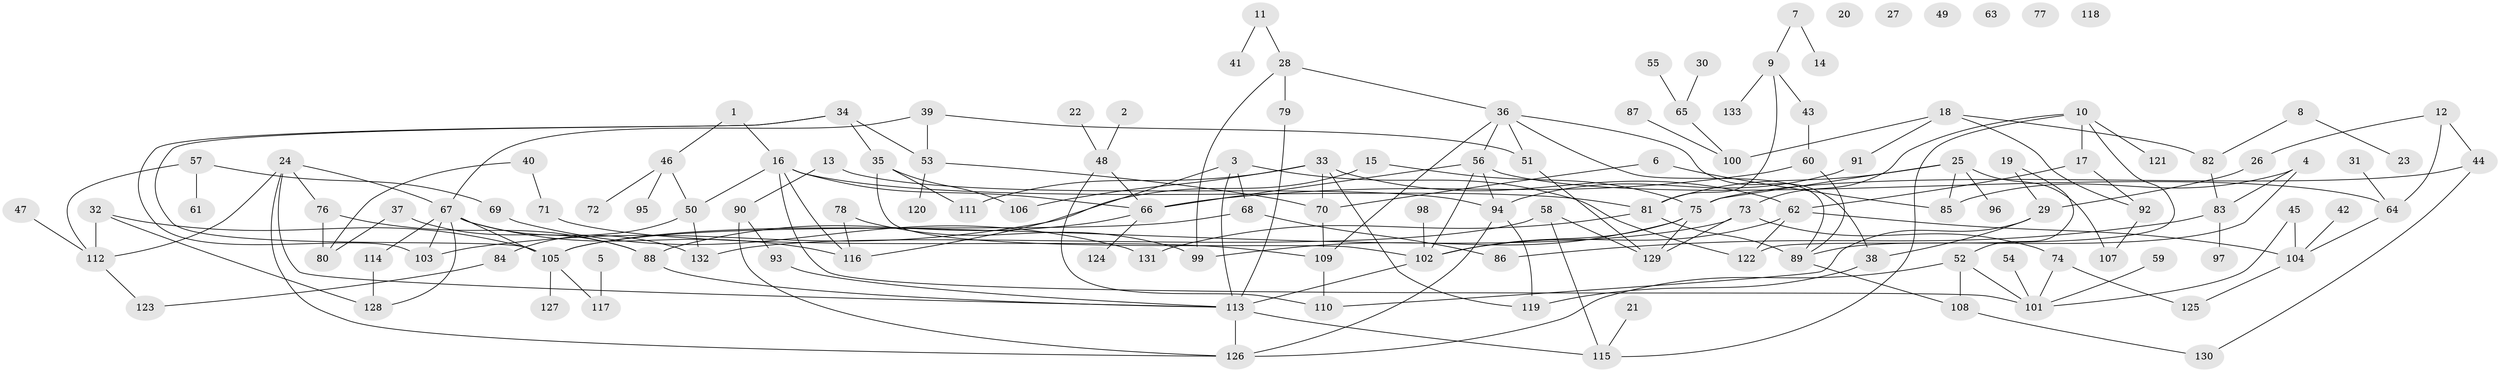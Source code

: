 // coarse degree distribution, {1: 0.38461538461538464, 0: 0.15384615384615385, 4: 0.07692307692307693, 2: 0.1282051282051282, 7: 0.07692307692307693, 12: 0.02564102564102564, 6: 0.07692307692307693, 5: 0.05128205128205128, 10: 0.02564102564102564}
// Generated by graph-tools (version 1.1) at 2025/42/03/04/25 21:42:25]
// undirected, 133 vertices, 188 edges
graph export_dot {
graph [start="1"]
  node [color=gray90,style=filled];
  1;
  2;
  3;
  4;
  5;
  6;
  7;
  8;
  9;
  10;
  11;
  12;
  13;
  14;
  15;
  16;
  17;
  18;
  19;
  20;
  21;
  22;
  23;
  24;
  25;
  26;
  27;
  28;
  29;
  30;
  31;
  32;
  33;
  34;
  35;
  36;
  37;
  38;
  39;
  40;
  41;
  42;
  43;
  44;
  45;
  46;
  47;
  48;
  49;
  50;
  51;
  52;
  53;
  54;
  55;
  56;
  57;
  58;
  59;
  60;
  61;
  62;
  63;
  64;
  65;
  66;
  67;
  68;
  69;
  70;
  71;
  72;
  73;
  74;
  75;
  76;
  77;
  78;
  79;
  80;
  81;
  82;
  83;
  84;
  85;
  86;
  87;
  88;
  89;
  90;
  91;
  92;
  93;
  94;
  95;
  96;
  97;
  98;
  99;
  100;
  101;
  102;
  103;
  104;
  105;
  106;
  107;
  108;
  109;
  110;
  111;
  112;
  113;
  114;
  115;
  116;
  117;
  118;
  119;
  120;
  121;
  122;
  123;
  124;
  125;
  126;
  127;
  128;
  129;
  130;
  131;
  132;
  133;
  1 -- 16;
  1 -- 46;
  2 -- 48;
  3 -- 68;
  3 -- 113;
  3 -- 116;
  3 -- 122;
  4 -- 83;
  4 -- 85;
  4 -- 89;
  5 -- 117;
  6 -- 70;
  6 -- 85;
  7 -- 9;
  7 -- 14;
  8 -- 23;
  8 -- 82;
  9 -- 43;
  9 -- 81;
  9 -- 133;
  10 -- 17;
  10 -- 73;
  10 -- 115;
  10 -- 121;
  10 -- 122;
  11 -- 28;
  11 -- 41;
  12 -- 26;
  12 -- 44;
  12 -- 64;
  13 -- 90;
  13 -- 94;
  15 -- 75;
  15 -- 103;
  16 -- 50;
  16 -- 66;
  16 -- 81;
  16 -- 101;
  16 -- 116;
  17 -- 62;
  17 -- 92;
  18 -- 82;
  18 -- 91;
  18 -- 92;
  18 -- 100;
  19 -- 29;
  19 -- 52;
  21 -- 115;
  22 -- 48;
  24 -- 67;
  24 -- 76;
  24 -- 112;
  24 -- 113;
  24 -- 126;
  25 -- 75;
  25 -- 81;
  25 -- 85;
  25 -- 96;
  25 -- 107;
  26 -- 29;
  28 -- 36;
  28 -- 79;
  28 -- 99;
  29 -- 38;
  29 -- 110;
  30 -- 65;
  31 -- 64;
  32 -- 105;
  32 -- 112;
  32 -- 128;
  33 -- 62;
  33 -- 70;
  33 -- 106;
  33 -- 111;
  33 -- 119;
  34 -- 35;
  34 -- 53;
  34 -- 103;
  34 -- 105;
  35 -- 102;
  35 -- 106;
  35 -- 111;
  36 -- 38;
  36 -- 51;
  36 -- 56;
  36 -- 89;
  36 -- 109;
  37 -- 80;
  37 -- 88;
  38 -- 119;
  39 -- 51;
  39 -- 53;
  39 -- 67;
  40 -- 71;
  40 -- 80;
  42 -- 104;
  43 -- 60;
  44 -- 75;
  44 -- 130;
  45 -- 101;
  45 -- 104;
  46 -- 50;
  46 -- 72;
  46 -- 95;
  47 -- 112;
  48 -- 66;
  48 -- 110;
  50 -- 84;
  50 -- 132;
  51 -- 129;
  52 -- 101;
  52 -- 108;
  52 -- 126;
  53 -- 70;
  53 -- 120;
  54 -- 101;
  55 -- 65;
  56 -- 64;
  56 -- 66;
  56 -- 94;
  56 -- 102;
  57 -- 61;
  57 -- 69;
  57 -- 112;
  58 -- 115;
  58 -- 129;
  58 -- 132;
  59 -- 101;
  60 -- 66;
  60 -- 89;
  62 -- 102;
  62 -- 104;
  62 -- 122;
  64 -- 104;
  65 -- 100;
  66 -- 88;
  66 -- 124;
  67 -- 103;
  67 -- 105;
  67 -- 114;
  67 -- 116;
  67 -- 128;
  67 -- 132;
  68 -- 86;
  68 -- 105;
  69 -- 131;
  70 -- 109;
  71 -- 109;
  73 -- 74;
  73 -- 105;
  73 -- 129;
  74 -- 101;
  74 -- 125;
  75 -- 99;
  75 -- 102;
  75 -- 129;
  76 -- 80;
  76 -- 88;
  78 -- 99;
  78 -- 116;
  79 -- 113;
  81 -- 89;
  81 -- 131;
  82 -- 83;
  83 -- 86;
  83 -- 97;
  84 -- 123;
  87 -- 100;
  88 -- 113;
  89 -- 108;
  90 -- 93;
  90 -- 126;
  91 -- 94;
  92 -- 107;
  93 -- 113;
  94 -- 119;
  94 -- 126;
  98 -- 102;
  102 -- 113;
  104 -- 125;
  105 -- 117;
  105 -- 127;
  108 -- 130;
  109 -- 110;
  112 -- 123;
  113 -- 115;
  113 -- 126;
  114 -- 128;
}

